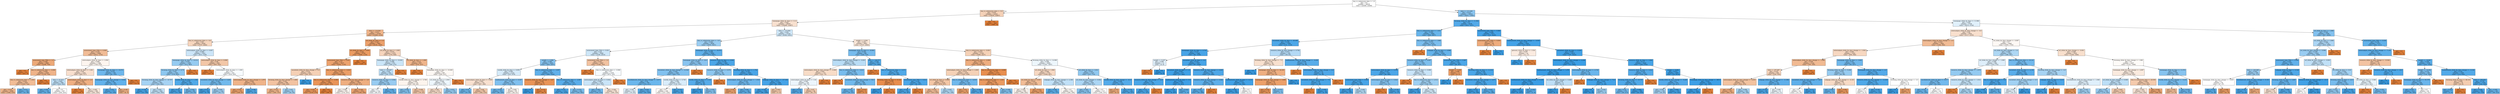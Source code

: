 digraph Tree {
node [shape=box, style="filled", color="black"] ;
0 [label="due_vs_submission_date <= 1.0\ngini = 0.5\nsamples = 48936\nvalue = [24468, 24468]", fillcolor="#e5813900"] ;
1 [label="due_vs_submission_date <= 0.0\ngini = 0.476\nsamples = 32022\nvalue = [19535, 12487]", fillcolor="#e581395c"] ;
0 -> 1 [labeldistance=2.5, labelangle=45, headlabel="True"] ;
2 [label="homepage_clicks_by_days <= 11.0\ngini = 0.491\nsamples = 28935\nvalue = [16448, 12487]", fillcolor="#e581393d"] ;
1 -> 2 ;
3 [label="date <= 114.001\ngini = 0.412\nsamples = 14192\nvalue = [10066, 4126]", fillcolor="#e5813996"] ;
2 -> 3 ;
4 [label="due_vs_submission_date <= -0.0\ngini = 0.48\nsamples = 6209\nvalue = [3727, 2482]", fillcolor="#e5813955"] ;
3 -> 4 ;
5 [label="assessment_type_CMA <= 0.999\ngini = 0.436\nsamples = 4286\nvalue = [2912, 1374]", fillcolor="#e5813987"] ;
4 -> 5 ;
6 [label="assessment_type_TMA <= 1.0\ngini = 0.369\nsamples = 2890\nvalue = [2186, 704]", fillcolor="#e58139ad"] ;
5 -> 6 ;
7 [label="gini = 0.0\nsamples = 431\nvalue = [431, 0]", fillcolor="#e58139ff"] ;
6 -> 7 ;
8 [label="due_vs_submission_date <= -0.998\ngini = 0.409\nsamples = 2459\nvalue = [1755, 704]", fillcolor="#e5813999"] ;
6 -> 8 ;
9 [label="due_vs_submission_date <= -1.003\ngini = 0.434\nsamples = 2207\nvalue = [1503, 704]", fillcolor="#e5813988"] ;
8 -> 9 ;
10 [label="gini = 0.415\nsamples = 2098\nvalue = [1482, 616]", fillcolor="#e5813995"] ;
9 -> 10 ;
11 [label="gini = 0.311\nsamples = 109\nvalue = [21, 88]", fillcolor="#399de5c2"] ;
9 -> 11 ;
12 [label="gini = 0.0\nsamples = 252\nvalue = [252, 0]", fillcolor="#e58139ff"] ;
8 -> 12 ;
13 [label="externalquiz_clicks_by_days <= 2.994\ngini = 0.499\nsamples = 1396\nvalue = [726, 670]", fillcolor="#e5813914"] ;
5 -> 13 ;
14 [label="externalquiz_clicks_by_days <= 1.001\ngini = 0.49\nsamples = 1202\nvalue = [685, 517]", fillcolor="#e581393f"] ;
13 -> 14 ;
15 [label="date <= 61.812\ngini = 0.481\nsamples = 588\nvalue = [236, 352]", fillcolor="#399de554"] ;
14 -> 15 ;
16 [label="gini = 0.291\nsamples = 181\nvalue = [32, 149]", fillcolor="#399de5c8"] ;
15 -> 16 ;
17 [label="gini = 0.5\nsamples = 407\nvalue = [204, 203]", fillcolor="#e5813901"] ;
15 -> 17 ;
18 [label="externalquiz_clicks_by_days <= 2.0\ngini = 0.393\nsamples = 614\nvalue = [449, 165]", fillcolor="#e58139a1"] ;
14 -> 18 ;
19 [label="gini = 0.0\nsamples = 248\nvalue = [248, 0]", fillcolor="#e58139ff"] ;
18 -> 19 ;
20 [label="gini = 0.495\nsamples = 366\nvalue = [201, 165]", fillcolor="#e581392e"] ;
18 -> 20 ;
21 [label="homepage_clicks_by_days <= 10.072\ngini = 0.333\nsamples = 194\nvalue = [41, 153]", fillcolor="#399de5bb"] ;
13 -> 21 ;
22 [label="homepage_clicks_by_days_change <= 9.006\ngini = 0.28\nsamples = 184\nvalue = [31, 153]", fillcolor="#399de5cb"] ;
21 -> 22 ;
23 [label="gini = 0.231\nsamples = 173\nvalue = [23, 150]", fillcolor="#399de5d8"] ;
22 -> 23 ;
24 [label="gini = 0.397\nsamples = 11\nvalue = [8, 3]", fillcolor="#e581399f"] ;
22 -> 24 ;
25 [label="gini = 0.0\nsamples = 10\nvalue = [10, 0]", fillcolor="#e58139ff"] ;
21 -> 25 ;
26 [label="externalquiz_clicks_by_days <= 0.007\ngini = 0.488\nsamples = 1923\nvalue = [815, 1108]", fillcolor="#399de543"] ;
4 -> 26 ;
27 [label="homepage_clicks_by_days <= 10.012\ngini = 0.434\nsamples = 1295\nvalue = [412, 883]", fillcolor="#399de588"] ;
26 -> 27 ;
28 [label="forumng_clicks_by_days <= 6.79\ngini = 0.42\nsamples = 1261\nvalue = [378, 883]", fillcolor="#399de592"] ;
27 -> 28 ;
29 [label="forumng_clicks_by_days_change <= -10.787\ngini = 0.457\nsamples = 992\nvalue = [350, 642]", fillcolor="#399de574"] ;
28 -> 29 ;
30 [label="gini = 0.126\nsamples = 148\nvalue = [10, 138]", fillcolor="#399de5ed"] ;
29 -> 30 ;
31 [label="gini = 0.481\nsamples = 844\nvalue = [340, 504]", fillcolor="#399de553"] ;
29 -> 31 ;
32 [label="ouwiki_clicks_by_days <= 1.184\ngini = 0.187\nsamples = 269\nvalue = [28, 241]", fillcolor="#399de5e1"] ;
28 -> 32 ;
33 [label="gini = 0.121\nsamples = 201\nvalue = [13, 188]", fillcolor="#399de5ed"] ;
32 -> 33 ;
34 [label="gini = 0.344\nsamples = 68\nvalue = [15, 53]", fillcolor="#399de5b7"] ;
32 -> 34 ;
35 [label="gini = 0.0\nsamples = 34\nvalue = [34, 0]", fillcolor="#e58139ff"] ;
27 -> 35 ;
36 [label="externalquiz_clicks_by_days <= 0.998\ngini = 0.46\nsamples = 628\nvalue = [403, 225]", fillcolor="#e5813971"] ;
26 -> 36 ;
37 [label="gini = 0.0\nsamples = 187\nvalue = [187, 0]", fillcolor="#e58139ff"] ;
36 -> 37 ;
38 [label="externalquiz_clicks_by_days <= 1.009\ngini = 0.5\nsamples = 441\nvalue = [216, 225]", fillcolor="#399de50a"] ;
36 -> 38 ;
39 [label="oucontent_clicks_by_days_change <= 3.283\ngini = 0.343\nsamples = 200\nvalue = [44, 156]", fillcolor="#399de5b7"] ;
38 -> 39 ;
40 [label="gini = 0.112\nsamples = 84\nvalue = [5, 79]", fillcolor="#399de5ef"] ;
39 -> 40 ;
41 [label="gini = 0.446\nsamples = 116\nvalue = [39, 77]", fillcolor="#399de57e"] ;
39 -> 41 ;
42 [label="externalquiz_clicks_by_days_change <= 1.975\ngini = 0.409\nsamples = 241\nvalue = [172, 69]", fillcolor="#e5813999"] ;
38 -> 42 ;
43 [label="gini = 0.332\nsamples = 214\nvalue = [169, 45]", fillcolor="#e58139bb"] ;
42 -> 43 ;
44 [label="gini = 0.198\nsamples = 27\nvalue = [3, 24]", fillcolor="#399de5df"] ;
42 -> 44 ;
45 [label="url_clicks_by_days <= 1.0\ngini = 0.327\nsamples = 7983\nvalue = [6339, 1644]", fillcolor="#e58139bd"] ;
3 -> 45 ;
46 [label="url_clicks_by_days <= 0.001\ngini = 0.281\nsamples = 6704\nvalue = [5569, 1135]", fillcolor="#e58139cb"] ;
45 -> 46 ;
47 [label="assessment_type_TMA <= 0.001\ngini = 0.33\nsamples = 5437\nvalue = [4302, 1135]", fillcolor="#e58139bc"] ;
46 -> 47 ;
48 [label="oucontent_clicks_by_days_change <= 0.5\ngini = 0.474\nsamples = 640\nvalue = [393, 247]", fillcolor="#e581395f"] ;
47 -> 48 ;
49 [label="forumng_clicks_by_days_change <= 1.898\ngini = 0.451\nsamples = 598\nvalue = [393, 205]", fillcolor="#e581397a"] ;
48 -> 49 ;
50 [label="gini = 0.414\nsamples = 516\nvalue = [365, 151]", fillcolor="#e5813996"] ;
49 -> 50 ;
51 [label="gini = 0.45\nsamples = 82\nvalue = [28, 54]", fillcolor="#399de57b"] ;
49 -> 51 ;
52 [label="gini = 0.0\nsamples = 42\nvalue = [0, 42]", fillcolor="#399de5ff"] ;
48 -> 52 ;
53 [label="due_vs_submission_date <= -0.001\ngini = 0.302\nsamples = 4797\nvalue = [3909, 888]", fillcolor="#e58139c5"] ;
47 -> 53 ;
54 [label="due_vs_submission_date <= -0.998\ngini = 0.228\nsamples = 2858\nvalue = [2483, 375]", fillcolor="#e58139d8"] ;
53 -> 54 ;
55 [label="gini = 0.257\nsamples = 2478\nvalue = [2103, 375]", fillcolor="#e58139d2"] ;
54 -> 55 ;
56 [label="gini = 0.0\nsamples = 380\nvalue = [380, 0]", fillcolor="#e58139ff"] ;
54 -> 56 ;
57 [label="resource_clicks_by_days_change <= -2.0\ngini = 0.389\nsamples = 1939\nvalue = [1426, 513]", fillcolor="#e58139a3"] ;
53 -> 57 ;
58 [label="gini = 0.499\nsamples = 327\nvalue = [170, 157]", fillcolor="#e5813913"] ;
57 -> 58 ;
59 [label="gini = 0.344\nsamples = 1612\nvalue = [1256, 356]", fillcolor="#e58139b7"] ;
57 -> 59 ;
60 [label="gini = 0.0\nsamples = 1267\nvalue = [1267, 0]", fillcolor="#e58139ff"] ;
46 -> 60 ;
61 [label="url_clicks_by_days <= 1.005\ngini = 0.479\nsamples = 1279\nvalue = [770, 509]", fillcolor="#e5813956"] ;
45 -> 61 ;
62 [label="homepage_clicks_by_days <= 10.001\ngini = 0.488\nsamples = 472\nvalue = [200, 272]", fillcolor="#399de544"] ;
61 -> 62 ;
63 [label="date <= 195.667\ngini = 0.48\nsamples = 453\nvalue = [181, 272]", fillcolor="#399de555"] ;
62 -> 63 ;
64 [label="resource_clicks_by_days <= 0.992\ngini = 0.437\nsamples = 279\nvalue = [90, 189]", fillcolor="#399de586"] ;
63 -> 64 ;
65 [label="gini = 0.5\nsamples = 132\nvalue = [65, 67]", fillcolor="#399de508"] ;
64 -> 65 ;
66 [label="gini = 0.282\nsamples = 147\nvalue = [25, 122]", fillcolor="#399de5cb"] ;
64 -> 66 ;
67 [label="ouwiki_clicks_by_days_change <= -3.768\ngini = 0.499\nsamples = 174\nvalue = [91, 83]", fillcolor="#e5813916"] ;
63 -> 67 ;
68 [label="gini = 0.392\nsamples = 56\nvalue = [15, 41]", fillcolor="#399de5a2"] ;
67 -> 68 ;
69 [label="gini = 0.458\nsamples = 118\nvalue = [76, 42]", fillcolor="#e5813972"] ;
67 -> 69 ;
70 [label="gini = 0.0\nsamples = 19\nvalue = [19, 0]", fillcolor="#e58139ff"] ;
62 -> 70 ;
71 [label="url_clicks_by_days <= 1.999\ngini = 0.415\nsamples = 807\nvalue = [570, 237]", fillcolor="#e5813995"] ;
61 -> 71 ;
72 [label="gini = 0.0\nsamples = 320\nvalue = [320, 0]", fillcolor="#e58139ff"] ;
71 -> 72 ;
73 [label="homepage_clicks_by_days <= 10.009\ngini = 0.5\nsamples = 487\nvalue = [250, 237]", fillcolor="#e581390d"] ;
71 -> 73 ;
74 [label="url_clicks_by_days <= 2.993\ngini = 0.499\nsamples = 453\nvalue = [216, 237]", fillcolor="#399de517"] ;
73 -> 74 ;
75 [label="gini = 0.487\nsamples = 275\nvalue = [160, 115]", fillcolor="#e5813948"] ;
74 -> 75 ;
76 [label="gini = 0.431\nsamples = 178\nvalue = [56, 122]", fillcolor="#399de58a"] ;
74 -> 76 ;
77 [label="gini = 0.0\nsamples = 34\nvalue = [34, 0]", fillcolor="#e58139ff"] ;
73 -> 77 ;
78 [label="date <= 114.004\ngini = 0.491\nsamples = 14743\nvalue = [6382, 8361]", fillcolor="#399de53c"] ;
2 -> 78 ;
79 [label="due_vs_submission_date <= -0.0\ngini = 0.442\nsamples = 8056\nvalue = [2655, 5401]", fillcolor="#399de582"] ;
78 -> 79 ;
80 [label="assessment_type_TMA <= 0.001\ngini = 0.49\nsamples = 5090\nvalue = [2180, 2910]", fillcolor="#399de540"] ;
79 -> 80 ;
81 [label="weight <= 2.986\ngini = 0.399\nsamples = 3043\nvalue = [836, 2207]", fillcolor="#399de59e"] ;
80 -> 81 ;
82 [label="ouwiki_clicks_by_days <= 9.955\ngini = 0.493\nsamples = 1216\nvalue = [537, 679]", fillcolor="#399de535"] ;
81 -> 82 ;
83 [label="externalquiz_clicks_by_days <= 1.009\ngini = 0.491\nsamples = 716\nvalue = [407, 309]", fillcolor="#e581393d"] ;
82 -> 83 ;
84 [label="gini = 0.33\nsamples = 120\nvalue = [25, 95]", fillcolor="#399de5bc"] ;
83 -> 84 ;
85 [label="gini = 0.46\nsamples = 596\nvalue = [382, 214]", fillcolor="#e5813970"] ;
83 -> 85 ;
86 [label="ouelluminate_clicks_by_days <= 6.097\ngini = 0.385\nsamples = 500\nvalue = [130, 370]", fillcolor="#399de5a5"] ;
82 -> 86 ;
87 [label="gini = 0.329\nsamples = 415\nvalue = [86, 329]", fillcolor="#399de5bc"] ;
86 -> 87 ;
88 [label="gini = 0.499\nsamples = 85\nvalue = [44, 41]", fillcolor="#e5813911"] ;
86 -> 88 ;
89 [label="due_vs_submission_date <= -3.097\ngini = 0.274\nsamples = 1827\nvalue = [299, 1528]", fillcolor="#399de5cd"] ;
81 -> 89 ;
90 [label="resource_clicks_by_days_change <= -5.67\ngini = 0.229\nsamples = 53\nvalue = [46, 7]", fillcolor="#e58139d8"] ;
89 -> 90 ;
91 [label="gini = 0.0\nsamples = 4\nvalue = [0, 4]", fillcolor="#399de5ff"] ;
90 -> 91 ;
92 [label="gini = 0.115\nsamples = 49\nvalue = [46, 3]", fillcolor="#e58139ee"] ;
90 -> 92 ;
93 [label="due_vs_submission_date <= -2.997\ngini = 0.245\nsamples = 1774\nvalue = [253, 1521]", fillcolor="#399de5d5"] ;
89 -> 93 ;
94 [label="gini = 0.151\nsamples = 1132\nvalue = [93, 1039]", fillcolor="#399de5e8"] ;
93 -> 94 ;
95 [label="gini = 0.374\nsamples = 642\nvalue = [160, 482]", fillcolor="#399de5aa"] ;
93 -> 95 ;
96 [label="assessment_type_TMA <= 1.0\ngini = 0.451\nsamples = 2047\nvalue = [1344, 703]", fillcolor="#e581397a"] ;
80 -> 96 ;
97 [label="gini = 0.0\nsamples = 669\nvalue = [669, 0]", fillcolor="#e58139ff"] ;
96 -> 97 ;
98 [label="due_vs_submission_date <= -0.998\ngini = 0.5\nsamples = 1378\nvalue = [675, 703]", fillcolor="#399de50a"] ;
96 -> 98 ;
99 [label="externalquiz_clicks_by_days <= 0.002\ngini = 0.488\nsamples = 1216\nvalue = [513, 703]", fillcolor="#399de545"] ;
98 -> 99 ;
100 [label="gini = 0.341\nsamples = 477\nvalue = [104, 373]", fillcolor="#399de5b8"] ;
99 -> 100 ;
101 [label="gini = 0.494\nsamples = 739\nvalue = [409, 330]", fillcolor="#e5813931"] ;
99 -> 101 ;
102 [label="gini = 0.0\nsamples = 162\nvalue = [162, 0]", fillcolor="#e58139ff"] ;
98 -> 102 ;
103 [label="homepage_clicks_by_days <= 16.974\ngini = 0.269\nsamples = 2966\nvalue = [475, 2491]", fillcolor="#399de5ce"] ;
79 -> 103 ;
104 [label="homepage_clicks_by_days <= 16.0\ngini = 0.409\nsamples = 1083\nvalue = [311, 772]", fillcolor="#399de598"] ;
103 -> 104 ;
105 [label="oucontent_clicks_by_days_change <= 12.026\ngini = 0.393\nsamples = 1055\nvalue = [283, 772]", fillcolor="#399de5a2"] ;
104 -> 105 ;
106 [label="oucollaborate_clicks_by_days_change <= -0.071\ngini = 0.32\nsamples = 764\nvalue = [153, 611]", fillcolor="#399de5bf"] ;
105 -> 106 ;
107 [label="gini = 0.497\nsamples = 152\nvalue = [70, 82]", fillcolor="#399de525"] ;
106 -> 107 ;
108 [label="gini = 0.234\nsamples = 612\nvalue = [83, 529]", fillcolor="#399de5d7"] ;
106 -> 108 ;
109 [label="ouwiki_clicks_by_days <= 0.765\ngini = 0.494\nsamples = 291\nvalue = [130, 161]", fillcolor="#399de531"] ;
105 -> 109 ;
110 [label="gini = 0.5\nsamples = 249\nvalue = [127, 122]", fillcolor="#e581390a"] ;
109 -> 110 ;
111 [label="gini = 0.133\nsamples = 42\nvalue = [3, 39]", fillcolor="#399de5eb"] ;
109 -> 111 ;
112 [label="gini = 0.0\nsamples = 28\nvalue = [28, 0]", fillcolor="#e58139ff"] ;
104 -> 112 ;
113 [label="resource_clicks_by_days <= 0.964\ngini = 0.159\nsamples = 1883\nvalue = [164, 1719]", fillcolor="#399de5e7"] ;
103 -> 113 ;
114 [label="resource_clicks_by_days <= 0.076\ngini = 0.42\nsamples = 80\nvalue = [24, 56]", fillcolor="#399de592"] ;
113 -> 114 ;
115 [label="ouwiki_clicks_by_days <= 1.314\ngini = 0.219\nsamples = 64\nvalue = [8, 56]", fillcolor="#399de5db"] ;
114 -> 115 ;
116 [label="gini = 0.051\nsamples = 38\nvalue = [1, 37]", fillcolor="#399de5f8"] ;
115 -> 116 ;
117 [label="gini = 0.393\nsamples = 26\nvalue = [7, 19]", fillcolor="#399de5a1"] ;
115 -> 117 ;
118 [label="gini = 0.0\nsamples = 16\nvalue = [16, 0]", fillcolor="#e58139ff"] ;
114 -> 118 ;
119 [label="forumng_clicks_by_days <= 1.752\ngini = 0.143\nsamples = 1803\nvalue = [140, 1663]", fillcolor="#399de5ea"] ;
113 -> 119 ;
120 [label="externalquiz_clicks_by_days_change <= -1.016\ngini = 0.335\nsamples = 207\nvalue = [44, 163]", fillcolor="#399de5ba"] ;
119 -> 120 ;
121 [label="gini = 0.332\nsamples = 19\nvalue = [15, 4]", fillcolor="#e58139bb"] ;
120 -> 121 ;
122 [label="gini = 0.261\nsamples = 188\nvalue = [29, 159]", fillcolor="#399de5d0"] ;
120 -> 122 ;
123 [label="subpage_clicks_by_days <= 137.004\ngini = 0.113\nsamples = 1596\nvalue = [96, 1500]", fillcolor="#399de5ef"] ;
119 -> 123 ;
124 [label="gini = 0.106\nsamples = 1585\nvalue = [89, 1496]", fillcolor="#399de5f0"] ;
123 -> 124 ;
125 [label="gini = 0.463\nsamples = 11\nvalue = [7, 4]", fillcolor="#e581396d"] ;
123 -> 125 ;
126 [label="weight <= 4.004\ngini = 0.493\nsamples = 6687\nvalue = [3727, 2960]", fillcolor="#e5813934"] ;
78 -> 126 ;
127 [label="homepage_clicks_by_days <= 19.961\ngini = 0.362\nsamples = 961\nvalue = [228, 733]", fillcolor="#399de5b0"] ;
126 -> 127 ;
128 [label="externalquiz_clicks_by_days_change <= -0.003\ngini = 0.478\nsamples = 388\nvalue = [153, 235]", fillcolor="#399de559"] ;
127 -> 128 ;
129 [label="externalquiz_clicks_by_days_change <= -0.989\ngini = 0.487\nsamples = 174\nvalue = [101, 73]", fillcolor="#e5813947"] ;
128 -> 129 ;
130 [label="externalquiz_clicks_by_days <= 1.04\ngini = 0.499\nsamples = 139\nvalue = [66, 73]", fillcolor="#399de518"] ;
129 -> 130 ;
131 [label="gini = 0.214\nsamples = 41\nvalue = [5, 36]", fillcolor="#399de5dc"] ;
130 -> 131 ;
132 [label="gini = 0.47\nsamples = 98\nvalue = [61, 37]", fillcolor="#e5813964"] ;
130 -> 132 ;
133 [label="gini = 0.0\nsamples = 35\nvalue = [35, 0]", fillcolor="#e58139ff"] ;
129 -> 133 ;
134 [label="due_vs_submission_date <= -3.212\ngini = 0.368\nsamples = 214\nvalue = [52, 162]", fillcolor="#399de5ad"] ;
128 -> 134 ;
135 [label="gini = 0.0\nsamples = 6\nvalue = [6, 0]", fillcolor="#e58139ff"] ;
134 -> 135 ;
136 [label="oucontent_clicks_by_days_change <= 50.0\ngini = 0.344\nsamples = 208\nvalue = [46, 162]", fillcolor="#399de5b7"] ;
134 -> 136 ;
137 [label="gini = 0.314\nsamples = 200\nvalue = [39, 161]", fillcolor="#399de5c1"] ;
136 -> 137 ;
138 [label="gini = 0.219\nsamples = 8\nvalue = [7, 1]", fillcolor="#e58139db"] ;
136 -> 138 ;
139 [label="date <= 146.577\ngini = 0.228\nsamples = 573\nvalue = [75, 498]", fillcolor="#399de5d9"] ;
127 -> 139 ;
140 [label="gini = 0.0\nsamples = 17\nvalue = [17, 0]", fillcolor="#e58139ff"] ;
139 -> 140 ;
141 [label="due_vs_submission_date <= -3.371\ngini = 0.187\nsamples = 556\nvalue = [58, 498]", fillcolor="#399de5e1"] ;
139 -> 141 ;
142 [label="forumng_clicks_by_days <= 6.124\ngini = 0.165\nsamples = 11\nvalue = [10, 1]", fillcolor="#e58139e6"] ;
141 -> 142 ;
143 [label="gini = 0.0\nsamples = 1\nvalue = [0, 1]", fillcolor="#399de5ff"] ;
142 -> 143 ;
144 [label="gini = 0.0\nsamples = 10\nvalue = [10, 0]", fillcolor="#e58139ff"] ;
142 -> 144 ;
145 [label="assessment_type_TMA <= 0.012\ngini = 0.161\nsamples = 545\nvalue = [48, 497]", fillcolor="#399de5e6"] ;
141 -> 145 ;
146 [label="gini = 0.149\nsamples = 541\nvalue = [44, 497]", fillcolor="#399de5e8"] ;
145 -> 146 ;
147 [label="gini = 0.0\nsamples = 4\nvalue = [4, 0]", fillcolor="#e58139ff"] ;
145 -> 147 ;
148 [label="due_vs_submission_date <= -0.001\ngini = 0.475\nsamples = 5726\nvalue = [3499, 2227]", fillcolor="#e581395d"] ;
126 -> 148 ;
149 [label="due_vs_submission_date <= -2.999\ngini = 0.385\nsamples = 2918\nvalue = [2158, 760]", fillcolor="#e58139a5"] ;
148 -> 149 ;
150 [label="externalquiz_clicks_by_days_change <= 2.985\ngini = 0.475\nsamples = 1645\nvalue = [1007, 638]", fillcolor="#e581395d"] ;
149 -> 150 ;
151 [label="url_clicks_by_days <= 4.998\ngini = 0.457\nsamples = 1516\nvalue = [979, 537]", fillcolor="#e5813973"] ;
150 -> 151 ;
152 [label="gini = 0.435\nsamples = 1344\nvalue = [915, 429]", fillcolor="#e5813987"] ;
151 -> 152 ;
153 [label="gini = 0.467\nsamples = 172\nvalue = [64, 108]", fillcolor="#399de568"] ;
151 -> 153 ;
154 [label="due_vs_submission_date <= -4.019\ngini = 0.34\nsamples = 129\nvalue = [28, 101]", fillcolor="#399de5b8"] ;
150 -> 154 ;
155 [label="gini = 0.32\nsamples = 20\nvalue = [16, 4]", fillcolor="#e58139bf"] ;
154 -> 155 ;
156 [label="gini = 0.196\nsamples = 109\nvalue = [12, 97]", fillcolor="#399de5df"] ;
154 -> 156 ;
157 [label="due_vs_submission_date <= -0.999\ngini = 0.173\nsamples = 1273\nvalue = [1151, 122]", fillcolor="#e58139e4"] ;
149 -> 157 ;
158 [label="due_vs_submission_date <= -1.003\ngini = 0.274\nsamples = 746\nvalue = [624, 122]", fillcolor="#e58139cd"] ;
157 -> 158 ;
159 [label="gini = 0.135\nsamples = 644\nvalue = [597, 47]", fillcolor="#e58139eb"] ;
158 -> 159 ;
160 [label="gini = 0.389\nsamples = 102\nvalue = [27, 75]", fillcolor="#399de5a3"] ;
158 -> 160 ;
161 [label="gini = 0.0\nsamples = 527\nvalue = [527, 0]", fillcolor="#e58139ff"] ;
157 -> 161 ;
162 [label="forumng_clicks_by_days <= 14.988\ngini = 0.499\nsamples = 2808\nvalue = [1341, 1467]", fillcolor="#399de516"] ;
148 -> 162 ;
163 [label="url_clicks_by_days <= 1.994\ngini = 0.484\nsamples = 1701\nvalue = [1004, 697]", fillcolor="#e581394e"] ;
162 -> 163 ;
164 [label="url_clicks_by_days <= 0.001\ngini = 0.435\nsamples = 1139\nvalue = [775, 364]", fillcolor="#e5813987"] ;
163 -> 164 ;
165 [label="gini = 0.499\nsamples = 508\nvalue = [266, 242]", fillcolor="#e5813917"] ;
164 -> 165 ;
166 [label="gini = 0.312\nsamples = 631\nvalue = [509, 122]", fillcolor="#e58139c2"] ;
164 -> 166 ;
167 [label="subpage_clicks_by_days_change <= 2.306\ngini = 0.483\nsamples = 562\nvalue = [229, 333]", fillcolor="#399de550"] ;
163 -> 167 ;
168 [label="gini = 0.246\nsamples = 160\nvalue = [23, 137]", fillcolor="#399de5d4"] ;
167 -> 168 ;
169 [label="gini = 0.5\nsamples = 402\nvalue = [206, 196]", fillcolor="#e581390c"] ;
167 -> 169 ;
170 [label="url_clicks_by_days <= 3.931\ngini = 0.424\nsamples = 1107\nvalue = [337, 770]", fillcolor="#399de58f"] ;
162 -> 170 ;
171 [label="url_clicks_by_days_change <= 0.002\ngini = 0.463\nsamples = 836\nvalue = [305, 531]", fillcolor="#399de56d"] ;
170 -> 171 ;
172 [label="gini = 0.403\nsamples = 519\nvalue = [145, 374]", fillcolor="#399de59c"] ;
171 -> 172 ;
173 [label="gini = 0.5\nsamples = 317\nvalue = [160, 157]", fillcolor="#e5813905"] ;
171 -> 173 ;
174 [label="ouwiki_clicks_by_days_change <= -41.6\ngini = 0.208\nsamples = 271\nvalue = [32, 239]", fillcolor="#399de5dd"] ;
170 -> 174 ;
175 [label="gini = 0.375\nsamples = 8\nvalue = [6, 2]", fillcolor="#e58139aa"] ;
174 -> 175 ;
176 [label="gini = 0.178\nsamples = 263\nvalue = [26, 237]", fillcolor="#399de5e3"] ;
174 -> 176 ;
177 [label="gini = 0.0\nsamples = 3087\nvalue = [3087, 0]", fillcolor="#e58139ff"] ;
1 -> 177 ;
178 [label="date <= 111.238\ngini = 0.413\nsamples = 16914\nvalue = [4933, 11981]", fillcolor="#399de596"] ;
0 -> 178 [labeldistance=2.5, labelangle=-45, headlabel="False"] ;
179 [label="forumng_clicks_by_days <= 11.992\ngini = 0.2\nsamples = 8156\nvalue = [919, 7237]", fillcolor="#399de5df"] ;
178 -> 179 ;
180 [label="due_vs_submission_date <= 1.001\ngini = 0.304\nsamples = 3685\nvalue = [688, 2997]", fillcolor="#399de5c4"] ;
179 -> 180 ;
181 [label="oucontent_clicks_by_days <= 49.485\ngini = 0.164\nsamples = 1450\nvalue = [131, 1319]", fillcolor="#399de5e6"] ;
180 -> 181 ;
182 [label="homepage_clicks_by_days <= 0.703\ngini = 0.127\nsamples = 1348\nvalue = [92, 1256]", fillcolor="#399de5ec"] ;
181 -> 182 ;
183 [label="weight <= 9.257\ngini = 0.496\nsamples = 11\nvalue = [5, 6]", fillcolor="#399de52a"] ;
182 -> 183 ;
184 [label="gini = 0.0\nsamples = 5\nvalue = [5, 0]", fillcolor="#e58139ff"] ;
183 -> 184 ;
185 [label="gini = 0.0\nsamples = 6\nvalue = [0, 6]", fillcolor="#399de5ff"] ;
183 -> 185 ;
186 [label="oucontent_clicks_by_days <= 8.5\ngini = 0.122\nsamples = 1337\nvalue = [87, 1250]", fillcolor="#399de5ed"] ;
182 -> 186 ;
187 [label="oucontent_clicks_by_days <= 1.5\ngini = 0.057\nsamples = 577\nvalue = [17, 560]", fillcolor="#399de5f7"] ;
186 -> 187 ;
188 [label="resource_clicks_by_days_change <= 15.0\ngini = 0.14\nsamples = 159\nvalue = [12, 147]", fillcolor="#399de5ea"] ;
187 -> 188 ;
189 [label="gini = 0.13\nsamples = 158\nvalue = [11, 147]", fillcolor="#399de5ec"] ;
188 -> 189 ;
190 [label="gini = 0.0\nsamples = 1\nvalue = [1, 0]", fillcolor="#e58139ff"] ;
188 -> 190 ;
191 [label="ouelluminate_clicks_by_days <= 0.5\ngini = 0.024\nsamples = 418\nvalue = [5, 413]", fillcolor="#399de5fc"] ;
187 -> 191 ;
192 [label="gini = 0.019\nsamples = 411\nvalue = [4, 407]", fillcolor="#399de5fc"] ;
191 -> 192 ;
193 [label="gini = 0.245\nsamples = 7\nvalue = [1, 6]", fillcolor="#399de5d4"] ;
191 -> 193 ;
194 [label="resource_clicks_by_days_change <= 0.905\ngini = 0.167\nsamples = 760\nvalue = [70, 690]", fillcolor="#399de5e5"] ;
186 -> 194 ;
195 [label="resource_clicks_by_days_change <= 0.064\ngini = 0.261\nsamples = 350\nvalue = [54, 296]", fillcolor="#399de5d0"] ;
194 -> 195 ;
196 [label="gini = 0.247\nsamples = 346\nvalue = [50, 296]", fillcolor="#399de5d4"] ;
195 -> 196 ;
197 [label="gini = 0.0\nsamples = 4\nvalue = [4, 0]", fillcolor="#e58139ff"] ;
195 -> 197 ;
198 [label="ouelluminate_clicks_by_days <= 4.131\ngini = 0.075\nsamples = 410\nvalue = [16, 394]", fillcolor="#399de5f5"] ;
194 -> 198 ;
199 [label="gini = 0.062\nsamples = 404\nvalue = [13, 391]", fillcolor="#399de5f7"] ;
198 -> 199 ;
200 [label="gini = 0.5\nsamples = 6\nvalue = [3, 3]", fillcolor="#e5813900"] ;
198 -> 200 ;
201 [label="resource_clicks_by_days_change <= 0.782\ngini = 0.472\nsamples = 102\nvalue = [39, 63]", fillcolor="#399de561"] ;
181 -> 201 ;
202 [label="forumng_clicks_by_days_change <= -7.5\ngini = 0.49\nsamples = 58\nvalue = [33, 25]", fillcolor="#e581393e"] ;
201 -> 202 ;
203 [label="gini = 0.0\nsamples = 13\nvalue = [0, 13]", fillcolor="#399de5ff"] ;
202 -> 203 ;
204 [label="homepage_clicks_by_days <= 34.305\ngini = 0.391\nsamples = 45\nvalue = [33, 12]", fillcolor="#e58139a2"] ;
202 -> 204 ;
205 [label="homepage_clicks_by_days_change <= 3.899\ngini = 0.314\nsamples = 41\nvalue = [33, 8]", fillcolor="#e58139c1"] ;
204 -> 205 ;
206 [label="gini = 0.234\nsamples = 37\nvalue = [32, 5]", fillcolor="#e58139d7"] ;
205 -> 206 ;
207 [label="gini = 0.375\nsamples = 4\nvalue = [1, 3]", fillcolor="#399de5aa"] ;
205 -> 207 ;
208 [label="gini = 0.0\nsamples = 4\nvalue = [0, 4]", fillcolor="#399de5ff"] ;
204 -> 208 ;
209 [label="ouelluminate_clicks_by_days_change <= -0.439\ngini = 0.236\nsamples = 44\nvalue = [6, 38]", fillcolor="#399de5d7"] ;
201 -> 209 ;
210 [label="gini = 0.0\nsamples = 2\nvalue = [2, 0]", fillcolor="#e58139ff"] ;
209 -> 210 ;
211 [label="externalquiz_clicks_by_days_change <= 6.0\ngini = 0.172\nsamples = 42\nvalue = [4, 38]", fillcolor="#399de5e4"] ;
209 -> 211 ;
212 [label="oucontent_clicks_by_days_change <= -7.0\ngini = 0.136\nsamples = 41\nvalue = [3, 38]", fillcolor="#399de5eb"] ;
211 -> 212 ;
213 [label="gini = 0.0\nsamples = 1\nvalue = [1, 0]", fillcolor="#e58139ff"] ;
212 -> 213 ;
214 [label="gini = 0.095\nsamples = 40\nvalue = [2, 38]", fillcolor="#399de5f2"] ;
212 -> 214 ;
215 [label="gini = 0.0\nsamples = 1\nvalue = [1, 0]", fillcolor="#e58139ff"] ;
211 -> 215 ;
216 [label="due_vs_submission_date <= 1.998\ngini = 0.374\nsamples = 2235\nvalue = [557, 1678]", fillcolor="#399de5aa"] ;
180 -> 216 ;
217 [label="gini = 0.0\nsamples = 191\nvalue = [191, 0]", fillcolor="#e58139ff"] ;
216 -> 217 ;
218 [label="subpage_clicks_by_days <= 4.986\ngini = 0.294\nsamples = 2044\nvalue = [366, 1678]", fillcolor="#399de5c7"] ;
216 -> 218 ;
219 [label="resource_clicks_by_days <= 0.007\ngini = 0.382\nsamples = 1092\nvalue = [281, 811]", fillcolor="#399de5a7"] ;
218 -> 219 ;
220 [label="externalquiz_clicks_by_days <= 0.038\ngini = 0.157\nsamples = 535\nvalue = [46, 489]", fillcolor="#399de5e7"] ;
219 -> 220 ;
221 [label="assessment_type_CMA <= 0.009\ngini = 0.123\nsamples = 484\nvalue = [32, 452]", fillcolor="#399de5ed"] ;
220 -> 221 ;
222 [label="gini = 0.095\nsamples = 460\nvalue = [23, 437]", fillcolor="#399de5f2"] ;
221 -> 222 ;
223 [label="gini = 0.469\nsamples = 24\nvalue = [9, 15]", fillcolor="#399de566"] ;
221 -> 223 ;
224 [label="externalquiz_clicks_by_days <= 0.924\ngini = 0.398\nsamples = 51\nvalue = [14, 37]", fillcolor="#399de59f"] ;
220 -> 224 ;
225 [label="gini = 0.0\nsamples = 11\nvalue = [11, 0]", fillcolor="#e58139ff"] ;
224 -> 225 ;
226 [label="gini = 0.139\nsamples = 40\nvalue = [3, 37]", fillcolor="#399de5ea"] ;
224 -> 226 ;
227 [label="resource_clicks_by_days <= 0.999\ngini = 0.488\nsamples = 557\nvalue = [235, 322]", fillcolor="#399de545"] ;
219 -> 227 ;
228 [label="gini = 0.0\nsamples = 69\nvalue = [69, 0]", fillcolor="#e58139ff"] ;
227 -> 228 ;
229 [label="due_vs_submission_date <= 2.012\ngini = 0.449\nsamples = 488\nvalue = [166, 322]", fillcolor="#399de57c"] ;
227 -> 229 ;
230 [label="gini = 0.094\nsamples = 122\nvalue = [6, 116]", fillcolor="#399de5f2"] ;
229 -> 230 ;
231 [label="gini = 0.492\nsamples = 366\nvalue = [160, 206]", fillcolor="#399de539"] ;
229 -> 231 ;
232 [label="assessment_type_TMA <= 0.987\ngini = 0.163\nsamples = 952\nvalue = [85, 867]", fillcolor="#399de5e6"] ;
218 -> 232 ;
233 [label="weight <= 3.235\ngini = 0.298\nsamples = 11\nvalue = [9, 2]", fillcolor="#e58139c6"] ;
232 -> 233 ;
234 [label="gini = 0.0\nsamples = 2\nvalue = [0, 2]", fillcolor="#399de5ff"] ;
233 -> 234 ;
235 [label="gini = 0.0\nsamples = 9\nvalue = [9, 0]", fillcolor="#e58139ff"] ;
233 -> 235 ;
236 [label="forumng_clicks_by_days <= 11.012\ngini = 0.148\nsamples = 941\nvalue = [76, 865]", fillcolor="#399de5e9"] ;
232 -> 236 ;
237 [label="oucontent_clicks_by_days_change <= 4.071\ngini = 0.142\nsamples = 937\nvalue = [72, 865]", fillcolor="#399de5ea"] ;
236 -> 237 ;
238 [label="gini = 0.072\nsamples = 591\nvalue = [22, 569]", fillcolor="#399de5f5"] ;
237 -> 238 ;
239 [label="gini = 0.247\nsamples = 346\nvalue = [50, 296]", fillcolor="#399de5d4"] ;
237 -> 239 ;
240 [label="gini = 0.0\nsamples = 4\nvalue = [4, 0]", fillcolor="#e58139ff"] ;
236 -> 240 ;
241 [label="assessment_type_TMA <= 0.986\ngini = 0.098\nsamples = 4471\nvalue = [231, 4240]", fillcolor="#399de5f1"] ;
179 -> 241 ;
242 [label="assessment_type_CMA <= 0.856\ngini = 0.375\nsamples = 28\nvalue = [21, 7]", fillcolor="#e58139aa"] ;
241 -> 242 ;
243 [label="gini = 0.0\nsamples = 21\nvalue = [21, 0]", fillcolor="#e58139ff"] ;
242 -> 243 ;
244 [label="gini = 0.0\nsamples = 7\nvalue = [0, 7]", fillcolor="#399de5ff"] ;
242 -> 244 ;
245 [label="ouelluminate_clicks_by_days_change <= -4.045\ngini = 0.09\nsamples = 4443\nvalue = [210, 4233]", fillcolor="#399de5f2"] ;
241 -> 245 ;
246 [label="glossary_clicks_by_days <= 1.534\ngini = 0.497\nsamples = 24\nvalue = [13, 11]", fillcolor="#e5813927"] ;
245 -> 246 ;
247 [label="gini = 0.0\nsamples = 11\nvalue = [0, 11]", fillcolor="#399de5ff"] ;
246 -> 247 ;
248 [label="gini = 0.0\nsamples = 13\nvalue = [13, 0]", fillcolor="#e58139ff"] ;
246 -> 248 ;
249 [label="oucontent_clicks_by_days <= 6.397\ngini = 0.085\nsamples = 4419\nvalue = [197, 4222]", fillcolor="#399de5f3"] ;
245 -> 249 ;
250 [label="externalquiz_clicks_by_days_change <= 4.208\ngini = 0.017\nsamples = 1473\nvalue = [13, 1460]", fillcolor="#399de5fd"] ;
249 -> 250 ;
251 [label="ouelluminate_clicks_by_days_change <= 1.478\ngini = 0.011\nsamples = 1448\nvalue = [8, 1440]", fillcolor="#399de5fe"] ;
250 -> 251 ;
252 [label="ouelluminate_clicks_by_days_change <= 0.195\ngini = 0.008\nsamples = 1443\nvalue = [6, 1437]", fillcolor="#399de5fe"] ;
251 -> 252 ;
253 [label="gini = 0.007\nsamples = 1436\nvalue = [5, 1431]", fillcolor="#399de5fe"] ;
252 -> 253 ;
254 [label="gini = 0.245\nsamples = 7\nvalue = [1, 6]", fillcolor="#399de5d4"] ;
252 -> 254 ;
255 [label="url_clicks_by_days_change <= 0.489\ngini = 0.48\nsamples = 5\nvalue = [2, 3]", fillcolor="#399de555"] ;
251 -> 255 ;
256 [label="gini = 0.0\nsamples = 3\nvalue = [0, 3]", fillcolor="#399de5ff"] ;
255 -> 256 ;
257 [label="gini = 0.0\nsamples = 2\nvalue = [2, 0]", fillcolor="#e58139ff"] ;
255 -> 257 ;
258 [label="externalquiz_clicks_by_days <= 4.745\ngini = 0.32\nsamples = 25\nvalue = [5, 20]", fillcolor="#399de5bf"] ;
250 -> 258 ;
259 [label="gini = 0.0\nsamples = 4\nvalue = [4, 0]", fillcolor="#e58139ff"] ;
258 -> 259 ;
260 [label="subpage_clicks_by_days_change <= 73.0\ngini = 0.091\nsamples = 21\nvalue = [1, 20]", fillcolor="#399de5f2"] ;
258 -> 260 ;
261 [label="gini = 0.0\nsamples = 18\nvalue = [0, 18]", fillcolor="#399de5ff"] ;
260 -> 261 ;
262 [label="gini = 0.444\nsamples = 3\nvalue = [1, 2]", fillcolor="#399de57f"] ;
260 -> 262 ;
263 [label="resource_clicks_by_days <= 3.994\ngini = 0.117\nsamples = 2946\nvalue = [184, 2762]", fillcolor="#399de5ee"] ;
249 -> 263 ;
264 [label="resource_clicks_by_days <= 3.012\ngini = 0.216\nsamples = 853\nvalue = [105, 748]", fillcolor="#399de5db"] ;
263 -> 264 ;
265 [label="forumng_clicks_by_days <= 19.757\ngini = 0.18\nsamples = 831\nvalue = [83, 748]", fillcolor="#399de5e3"] ;
264 -> 265 ;
266 [label="gini = 0.34\nsamples = 272\nvalue = [59, 213]", fillcolor="#399de5b8"] ;
265 -> 266 ;
267 [label="gini = 0.082\nsamples = 559\nvalue = [24, 535]", fillcolor="#399de5f4"] ;
265 -> 267 ;
268 [label="gini = 0.0\nsamples = 22\nvalue = [22, 0]", fillcolor="#e58139ff"] ;
264 -> 268 ;
269 [label="weight <= 9.992\ngini = 0.073\nsamples = 2093\nvalue = [79, 2014]", fillcolor="#399de5f5"] ;
263 -> 269 ;
270 [label="ouwiki_clicks_by_days_change <= -0.249\ngini = 0.2\nsamples = 470\nvalue = [53, 417]", fillcolor="#399de5df"] ;
269 -> 270 ;
271 [label="gini = 0.455\nsamples = 100\nvalue = [35, 65]", fillcolor="#399de576"] ;
270 -> 271 ;
272 [label="gini = 0.093\nsamples = 370\nvalue = [18, 352]", fillcolor="#399de5f2"] ;
270 -> 272 ;
273 [label="homepage_clicks_by_days_change <= 385.5\ngini = 0.032\nsamples = 1623\nvalue = [26, 1597]", fillcolor="#399de5fb"] ;
269 -> 273 ;
274 [label="gini = 0.03\nsamples = 1622\nvalue = [25, 1597]", fillcolor="#399de5fb"] ;
273 -> 274 ;
275 [label="gini = 0.0\nsamples = 1\nvalue = [1, 0]", fillcolor="#e58139ff"] ;
273 -> 275 ;
276 [label="homepage_clicks_by_days <= 11.996\ngini = 0.497\nsamples = 8758\nvalue = [4014, 4744]", fillcolor="#399de527"] ;
178 -> 276 ;
277 [label="externalquiz_clicks_by_days_change <= -0.0\ngini = 0.49\nsamples = 5452\nvalue = [3117, 2335]", fillcolor="#e5813940"] ;
276 -> 277 ;
278 [label="externalquiz_clicks_by_days_change <= -1.0\ngini = 0.432\nsamples = 1844\nvalue = [1262, 582]", fillcolor="#e5813989"] ;
277 -> 278 ;
279 [label="externalquiz_clicks_by_days_change <= -1.004\ngini = 0.482\nsamples = 1432\nvalue = [850, 582]", fillcolor="#e5813950"] ;
278 -> 279 ;
280 [label="externalquiz_clicks_by_days_change <= -1.998\ngini = 0.428\nsamples = 1142\nvalue = [787, 355]", fillcolor="#e581398c"] ;
279 -> 280 ;
281 [label="date <= 257.987\ngini = 0.479\nsamples = 893\nvalue = [538, 355]", fillcolor="#e5813957"] ;
280 -> 281 ;
282 [label="externalquiz_clicks_by_days_change <= -2.003\ngini = 0.449\nsamples = 792\nvalue = [522, 270]", fillcolor="#e581397b"] ;
281 -> 282 ;
283 [label="gini = 0.383\nsamples = 623\nvalue = [462, 161]", fillcolor="#e58139a6"] ;
282 -> 283 ;
284 [label="gini = 0.458\nsamples = 169\nvalue = [60, 109]", fillcolor="#399de573"] ;
282 -> 284 ;
285 [label="subpage_clicks_by_days_change <= -11.084\ngini = 0.267\nsamples = 101\nvalue = [16, 85]", fillcolor="#399de5cf"] ;
281 -> 285 ;
286 [label="gini = 0.139\nsamples = 80\nvalue = [6, 74]", fillcolor="#399de5ea"] ;
285 -> 286 ;
287 [label="gini = 0.499\nsamples = 21\nvalue = [10, 11]", fillcolor="#399de517"] ;
285 -> 287 ;
288 [label="gini = 0.0\nsamples = 249\nvalue = [249, 0]", fillcolor="#e58139ff"] ;
280 -> 288 ;
289 [label="homepage_clicks_by_days <= 3.903\ngini = 0.34\nsamples = 290\nvalue = [63, 227]", fillcolor="#399de5b8"] ;
279 -> 289 ;
290 [label="forumng_clicks_by_days <= 0.208\ngini = 0.435\nsamples = 141\nvalue = [45, 96]", fillcolor="#399de587"] ;
289 -> 290 ;
291 [label="oucontent_clicks_by_days_change <= -28.5\ngini = 0.268\nsamples = 88\nvalue = [14, 74]", fillcolor="#399de5cf"] ;
290 -> 291 ;
292 [label="gini = 0.5\nsamples = 20\nvalue = [10, 10]", fillcolor="#e5813900"] ;
291 -> 292 ;
293 [label="gini = 0.111\nsamples = 68\nvalue = [4, 64]", fillcolor="#399de5ef"] ;
291 -> 293 ;
294 [label="subpage_clicks_by_days_change <= -6.193\ngini = 0.486\nsamples = 53\nvalue = [31, 22]", fillcolor="#e581394a"] ;
290 -> 294 ;
295 [label="gini = 0.308\nsamples = 21\nvalue = [4, 17]", fillcolor="#399de5c3"] ;
294 -> 295 ;
296 [label="gini = 0.264\nsamples = 32\nvalue = [27, 5]", fillcolor="#e58139d0"] ;
294 -> 296 ;
297 [label="homepage_clicks_by_days_change <= 4.5\ngini = 0.212\nsamples = 149\nvalue = [18, 131]", fillcolor="#399de5dc"] ;
289 -> 297 ;
298 [label="resource_clicks_by_days_change <= -13.836\ngini = 0.179\nsamples = 141\nvalue = [14, 127]", fillcolor="#399de5e3"] ;
297 -> 298 ;
299 [label="gini = 0.5\nsamples = 8\nvalue = [4, 4]", fillcolor="#e5813900"] ;
298 -> 299 ;
300 [label="gini = 0.139\nsamples = 133\nvalue = [10, 123]", fillcolor="#399de5ea"] ;
298 -> 300 ;
301 [label="forumng_clicks_by_days_change <= 3.0\ngini = 0.5\nsamples = 8\nvalue = [4, 4]", fillcolor="#e5813900"] ;
297 -> 301 ;
302 [label="gini = 0.0\nsamples = 3\nvalue = [0, 3]", fillcolor="#399de5ff"] ;
301 -> 302 ;
303 [label="gini = 0.32\nsamples = 5\nvalue = [4, 1]", fillcolor="#e58139bf"] ;
301 -> 303 ;
304 [label="gini = 0.0\nsamples = 412\nvalue = [412, 0]", fillcolor="#e58139ff"] ;
278 -> 304 ;
305 [label="url_clicks_by_days_change <= -0.997\ngini = 0.5\nsamples = 3608\nvalue = [1855, 1753]", fillcolor="#e581390e"] ;
277 -> 305 ;
306 [label="url_clicks_by_days_change <= -1.0\ngini = 0.468\nsamples = 1063\nvalue = [396, 667]", fillcolor="#399de568"] ;
305 -> 306 ;
307 [label="url_clicks_by_days_change <= -1.999\ngini = 0.496\nsamples = 682\nvalue = [310, 372]", fillcolor="#399de52a"] ;
306 -> 307 ;
308 [label="resource_clicks_by_days_change <= -1.979\ngini = 0.431\nsamples = 542\nvalue = [170, 372]", fillcolor="#399de58a"] ;
307 -> 308 ;
309 [label="oucollaborate_clicks_by_days <= 0.277\ngini = 0.347\nsamples = 286\nvalue = [64, 222]", fillcolor="#399de5b5"] ;
308 -> 309 ;
310 [label="gini = 0.315\nsamples = 260\nvalue = [51, 209]", fillcolor="#399de5c1"] ;
309 -> 310 ;
311 [label="gini = 0.5\nsamples = 26\nvalue = [13, 13]", fillcolor="#e5813900"] ;
309 -> 311 ;
312 [label="resource_clicks_by_days_change <= -1.014\ngini = 0.485\nsamples = 256\nvalue = [106, 150]", fillcolor="#399de54b"] ;
308 -> 312 ;
313 [label="gini = 0.0\nsamples = 22\nvalue = [22, 0]", fillcolor="#e58139ff"] ;
312 -> 313 ;
314 [label="gini = 0.46\nsamples = 234\nvalue = [84, 150]", fillcolor="#399de570"] ;
312 -> 314 ;
315 [label="gini = 0.0\nsamples = 140\nvalue = [140, 0]", fillcolor="#e58139ff"] ;
307 -> 315 ;
316 [label="due_vs_submission_date <= 19.141\ngini = 0.35\nsamples = 381\nvalue = [86, 295]", fillcolor="#399de5b5"] ;
306 -> 316 ;
317 [label="oucontent_clicks_by_days <= 4.159\ngini = 0.244\nsamples = 232\nvalue = [33, 199]", fillcolor="#399de5d5"] ;
316 -> 317 ;
318 [label="due_vs_submission_date <= 9.5\ngini = 0.153\nsamples = 180\nvalue = [15, 165]", fillcolor="#399de5e8"] ;
317 -> 318 ;
319 [label="gini = 0.068\nsamples = 114\nvalue = [4, 110]", fillcolor="#399de5f6"] ;
318 -> 319 ;
320 [label="gini = 0.278\nsamples = 66\nvalue = [11, 55]", fillcolor="#399de5cc"] ;
318 -> 320 ;
321 [label="oucontent_clicks_by_days_change <= 6.5\ngini = 0.453\nsamples = 52\nvalue = [18, 34]", fillcolor="#399de578"] ;
317 -> 321 ;
322 [label="gini = 0.497\nsamples = 39\nvalue = [18, 21]", fillcolor="#399de524"] ;
321 -> 322 ;
323 [label="gini = 0.0\nsamples = 13\nvalue = [0, 13]", fillcolor="#399de5ff"] ;
321 -> 323 ;
324 [label="forumng_clicks_by_days_change <= -6.5\ngini = 0.458\nsamples = 149\nvalue = [53, 96]", fillcolor="#399de572"] ;
316 -> 324 ;
325 [label="subpage_clicks_by_days <= 5.015\ngini = 0.172\nsamples = 42\nvalue = [4, 38]", fillcolor="#399de5e4"] ;
324 -> 325 ;
326 [label="gini = 0.095\nsamples = 40\nvalue = [2, 38]", fillcolor="#399de5f2"] ;
325 -> 326 ;
327 [label="gini = 0.0\nsamples = 2\nvalue = [2, 0]", fillcolor="#e58139ff"] ;
325 -> 327 ;
328 [label="oucollaborate_clicks_by_days_change <= -1.066\ngini = 0.496\nsamples = 107\nvalue = [49, 58]", fillcolor="#399de528"] ;
324 -> 328 ;
329 [label="gini = 0.219\nsamples = 24\nvalue = [21, 3]", fillcolor="#e58139db"] ;
328 -> 329 ;
330 [label="gini = 0.447\nsamples = 83\nvalue = [28, 55]", fillcolor="#399de57d"] ;
328 -> 330 ;
331 [label="url_clicks_by_days_change <= -0.001\ngini = 0.489\nsamples = 2545\nvalue = [1459, 1086]", fillcolor="#e5813941"] ;
305 -> 331 ;
332 [label="gini = 0.0\nsamples = 338\nvalue = [338, 0]", fillcolor="#e58139ff"] ;
331 -> 332 ;
333 [label="forumng_clicks_by_days_change <= 1.989\ngini = 0.5\nsamples = 2207\nvalue = [1121, 1086]", fillcolor="#e5813908"] ;
331 -> 333 ;
334 [label="homepage_clicks_by_days_change <= -2.987\ngini = 0.496\nsamples = 1898\nvalue = [1034, 864]", fillcolor="#e581392a"] ;
333 -> 334 ;
335 [label="url_clicks_by_days_change <= 0.008\ngini = 0.479\nsamples = 705\nvalue = [281, 424]", fillcolor="#399de556"] ;
334 -> 335 ;
336 [label="gini = 0.44\nsamples = 538\nvalue = [176, 362]", fillcolor="#399de583"] ;
335 -> 336 ;
337 [label="gini = 0.467\nsamples = 167\nvalue = [105, 62]", fillcolor="#e5813968"] ;
335 -> 337 ;
338 [label="due_vs_submission_date <= 20.059\ngini = 0.466\nsamples = 1193\nvalue = [753, 440]", fillcolor="#e581396a"] ;
334 -> 338 ;
339 [label="gini = 0.493\nsamples = 810\nvalue = [454, 356]", fillcolor="#e5813937"] ;
338 -> 339 ;
340 [label="gini = 0.342\nsamples = 383\nvalue = [299, 84]", fillcolor="#e58139b7"] ;
338 -> 340 ;
341 [label="homepage_clicks_by_days <= 11.074\ngini = 0.405\nsamples = 309\nvalue = [87, 222]", fillcolor="#399de59b"] ;
333 -> 341 ;
342 [label="ouwiki_clicks_by_days_change <= -0.234\ngini = 0.365\nsamples = 292\nvalue = [70, 222]", fillcolor="#399de5af"] ;
341 -> 342 ;
343 [label="gini = 0.435\nsamples = 25\nvalue = [17, 8]", fillcolor="#e5813987"] ;
342 -> 343 ;
344 [label="gini = 0.318\nsamples = 267\nvalue = [53, 214]", fillcolor="#399de5c0"] ;
342 -> 344 ;
345 [label="gini = 0.0\nsamples = 17\nvalue = [17, 0]", fillcolor="#e58139ff"] ;
341 -> 345 ;
346 [label="url_clicks_by_days <= 1.998\ngini = 0.395\nsamples = 3306\nvalue = [897, 2409]", fillcolor="#399de5a0"] ;
276 -> 346 ;
347 [label="url_clicks_by_days <= 1.008\ngini = 0.464\nsamples = 1733\nvalue = [635, 1098]", fillcolor="#399de56c"] ;
346 -> 347 ;
348 [label="url_clicks_by_days_change <= -0.998\ngini = 0.439\nsamples = 1629\nvalue = [531, 1098]", fillcolor="#399de584"] ;
347 -> 348 ;
349 [label="assessment_type_TMA <= 0.969\ngini = 0.281\nsamples = 557\nvalue = [94, 463]", fillcolor="#399de5cb"] ;
348 -> 349 ;
350 [label="date <= 240.989\ngini = 0.443\nsamples = 169\nvalue = [56, 113]", fillcolor="#399de581"] ;
349 -> 350 ;
351 [label="homepage_clicks_by_days_change <= -2.605\ngini = 0.5\nsamples = 94\nvalue = [47, 47]", fillcolor="#e5813900"] ;
350 -> 351 ;
352 [label="gini = 0.236\nsamples = 44\nvalue = [6, 38]", fillcolor="#399de5d7"] ;
351 -> 352 ;
353 [label="gini = 0.295\nsamples = 50\nvalue = [41, 9]", fillcolor="#e58139c7"] ;
351 -> 353 ;
354 [label="oucollaborate_clicks_by_days_change <= 8.181\ngini = 0.211\nsamples = 75\nvalue = [9, 66]", fillcolor="#399de5dc"] ;
350 -> 354 ;
355 [label="gini = 0.155\nsamples = 71\nvalue = [6, 65]", fillcolor="#399de5e7"] ;
354 -> 355 ;
356 [label="gini = 0.375\nsamples = 4\nvalue = [3, 1]", fillcolor="#e58139aa"] ;
354 -> 356 ;
357 [label="subpage_clicks_by_days <= 6.549\ngini = 0.177\nsamples = 388\nvalue = [38, 350]", fillcolor="#399de5e3"] ;
349 -> 357 ;
358 [label="forumng_clicks_by_days <= 3.967\ngini = 0.292\nsamples = 175\nvalue = [31, 144]", fillcolor="#399de5c8"] ;
357 -> 358 ;
359 [label="gini = 0.491\nsamples = 23\nvalue = [13, 10]", fillcolor="#e581393b"] ;
358 -> 359 ;
360 [label="gini = 0.209\nsamples = 152\nvalue = [18, 134]", fillcolor="#399de5dd"] ;
358 -> 360 ;
361 [label="resource_clicks_by_days_change <= -31.0\ngini = 0.064\nsamples = 213\nvalue = [7, 206]", fillcolor="#399de5f6"] ;
357 -> 361 ;
362 [label="gini = 0.5\nsamples = 2\nvalue = [1, 1]", fillcolor="#e5813900"] ;
361 -> 362 ;
363 [label="gini = 0.055\nsamples = 211\nvalue = [6, 205]", fillcolor="#399de5f8"] ;
361 -> 363 ;
364 [label="url_clicks_by_days_change <= -0.003\ngini = 0.483\nsamples = 1072\nvalue = [437, 635]", fillcolor="#399de550"] ;
348 -> 364 ;
365 [label="gini = 0.0\nsamples = 102\nvalue = [102, 0]", fillcolor="#e58139ff"] ;
364 -> 365 ;
366 [label="url_clicks_by_days <= 0.01\ngini = 0.452\nsamples = 970\nvalue = [335, 635]", fillcolor="#399de578"] ;
364 -> 366 ;
367 [label="forumng_clicks_by_days <= 23.5\ngini = 0.362\nsamples = 514\nvalue = [122, 392]", fillcolor="#399de5b0"] ;
366 -> 367 ;
368 [label="gini = 0.423\nsamples = 369\nvalue = [112, 257]", fillcolor="#399de590"] ;
367 -> 368 ;
369 [label="gini = 0.128\nsamples = 145\nvalue = [10, 135]", fillcolor="#399de5ec"] ;
367 -> 369 ;
370 [label="url_clicks_by_days <= 0.986\ngini = 0.498\nsamples = 456\nvalue = [213, 243]", fillcolor="#399de51f"] ;
366 -> 370 ;
371 [label="gini = 0.0\nsamples = 141\nvalue = [141, 0]", fillcolor="#e58139ff"] ;
370 -> 371 ;
372 [label="gini = 0.353\nsamples = 315\nvalue = [72, 243]", fillcolor="#399de5b3"] ;
370 -> 372 ;
373 [label="gini = 0.0\nsamples = 104\nvalue = [104, 0]", fillcolor="#e58139ff"] ;
347 -> 373 ;
374 [label="assessment_type_CMA <= 0.036\ngini = 0.278\nsamples = 1573\nvalue = [262, 1311]", fillcolor="#399de5cc"] ;
346 -> 374 ;
375 [label="externalquiz_clicks_by_days_change <= -7.153\ngini = 0.27\nsamples = 1562\nvalue = [251, 1311]", fillcolor="#399de5ce"] ;
374 -> 375 ;
376 [label="resource_clicks_by_days_change <= -13.941\ngini = 0.453\nsamples = 26\nvalue = [17, 9]", fillcolor="#e5813978"] ;
375 -> 376 ;
377 [label="gini = 0.0\nsamples = 16\nvalue = [16, 0]", fillcolor="#e58139ff"] ;
376 -> 377 ;
378 [label="resource_clicks_by_days_change <= 25.5\ngini = 0.18\nsamples = 10\nvalue = [1, 9]", fillcolor="#399de5e3"] ;
376 -> 378 ;
379 [label="gini = 0.0\nsamples = 9\nvalue = [0, 9]", fillcolor="#399de5ff"] ;
378 -> 379 ;
380 [label="gini = 0.0\nsamples = 1\nvalue = [1, 0]", fillcolor="#e58139ff"] ;
378 -> 380 ;
381 [label="weight <= 19.987\ngini = 0.258\nsamples = 1536\nvalue = [234, 1302]", fillcolor="#399de5d1"] ;
375 -> 381 ;
382 [label="weight <= 15.092\ngini = 0.374\nsamples = 490\nvalue = [122, 368]", fillcolor="#399de5aa"] ;
381 -> 382 ;
383 [label="homepage_clicks_by_days <= 93.378\ngini = 0.311\nsamples = 456\nvalue = [88, 368]", fillcolor="#399de5c2"] ;
382 -> 383 ;
384 [label="gini = 0.267\nsamples = 410\nvalue = [65, 345]", fillcolor="#399de5cf"] ;
383 -> 384 ;
385 [label="gini = 0.5\nsamples = 46\nvalue = [23, 23]", fillcolor="#e5813900"] ;
383 -> 385 ;
386 [label="gini = 0.0\nsamples = 34\nvalue = [34, 0]", fillcolor="#e58139ff"] ;
382 -> 386 ;
387 [label="ouelluminate_clicks_by_days_change <= -0.194\ngini = 0.191\nsamples = 1046\nvalue = [112, 934]", fillcolor="#399de5e0"] ;
381 -> 387 ;
388 [label="forumng_clicks_by_days <= 68.161\ngini = 0.469\nsamples = 16\nvalue = [10, 6]", fillcolor="#e5813966"] ;
387 -> 388 ;
389 [label="gini = 0.245\nsamples = 7\nvalue = [1, 6]", fillcolor="#399de5d4"] ;
388 -> 389 ;
390 [label="gini = 0.0\nsamples = 9\nvalue = [9, 0]", fillcolor="#e58139ff"] ;
388 -> 390 ;
391 [label="date <= 200.602\ngini = 0.178\nsamples = 1030\nvalue = [102, 928]", fillcolor="#399de5e3"] ;
387 -> 391 ;
392 [label="gini = 0.128\nsamples = 769\nvalue = [53, 716]", fillcolor="#399de5ec"] ;
391 -> 392 ;
393 [label="gini = 0.305\nsamples = 261\nvalue = [49, 212]", fillcolor="#399de5c4"] ;
391 -> 393 ;
394 [label="gini = 0.0\nsamples = 11\nvalue = [11, 0]", fillcolor="#e58139ff"] ;
374 -> 394 ;
}
